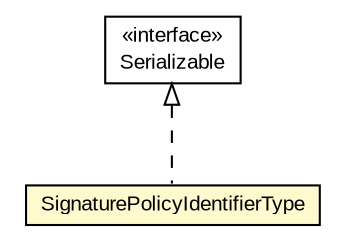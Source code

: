 #!/usr/local/bin/dot
#
# Class diagram 
# Generated by UMLGraph version R5_6-24-gf6e263 (http://www.umlgraph.org/)
#

digraph G {
	edge [fontname="arial",fontsize=10,labelfontname="arial",labelfontsize=10];
	node [fontname="arial",fontsize=10,shape=plaintext];
	nodesep=0.25;
	ranksep=0.5;
	// eu.europa.esig.jaxb.xades.SignaturePolicyIdentifierType
	c635879 [label=<<table title="eu.europa.esig.jaxb.xades.SignaturePolicyIdentifierType" border="0" cellborder="1" cellspacing="0" cellpadding="2" port="p" bgcolor="lemonChiffon" href="./SignaturePolicyIdentifierType.html">
		<tr><td><table border="0" cellspacing="0" cellpadding="1">
<tr><td align="center" balign="center"> SignaturePolicyIdentifierType </td></tr>
		</table></td></tr>
		</table>>, URL="./SignaturePolicyIdentifierType.html", fontname="arial", fontcolor="black", fontsize=10.0];
	//eu.europa.esig.jaxb.xades.SignaturePolicyIdentifierType implements java.io.Serializable
	c636118:p -> c635879:p [dir=back,arrowtail=empty,style=dashed];
	// java.io.Serializable
	c636118 [label=<<table title="java.io.Serializable" border="0" cellborder="1" cellspacing="0" cellpadding="2" port="p" href="http://java.sun.com/j2se/1.4.2/docs/api/java/io/Serializable.html">
		<tr><td><table border="0" cellspacing="0" cellpadding="1">
<tr><td align="center" balign="center"> &#171;interface&#187; </td></tr>
<tr><td align="center" balign="center"> Serializable </td></tr>
		</table></td></tr>
		</table>>, URL="http://java.sun.com/j2se/1.4.2/docs/api/java/io/Serializable.html", fontname="arial", fontcolor="black", fontsize=10.0];
}

